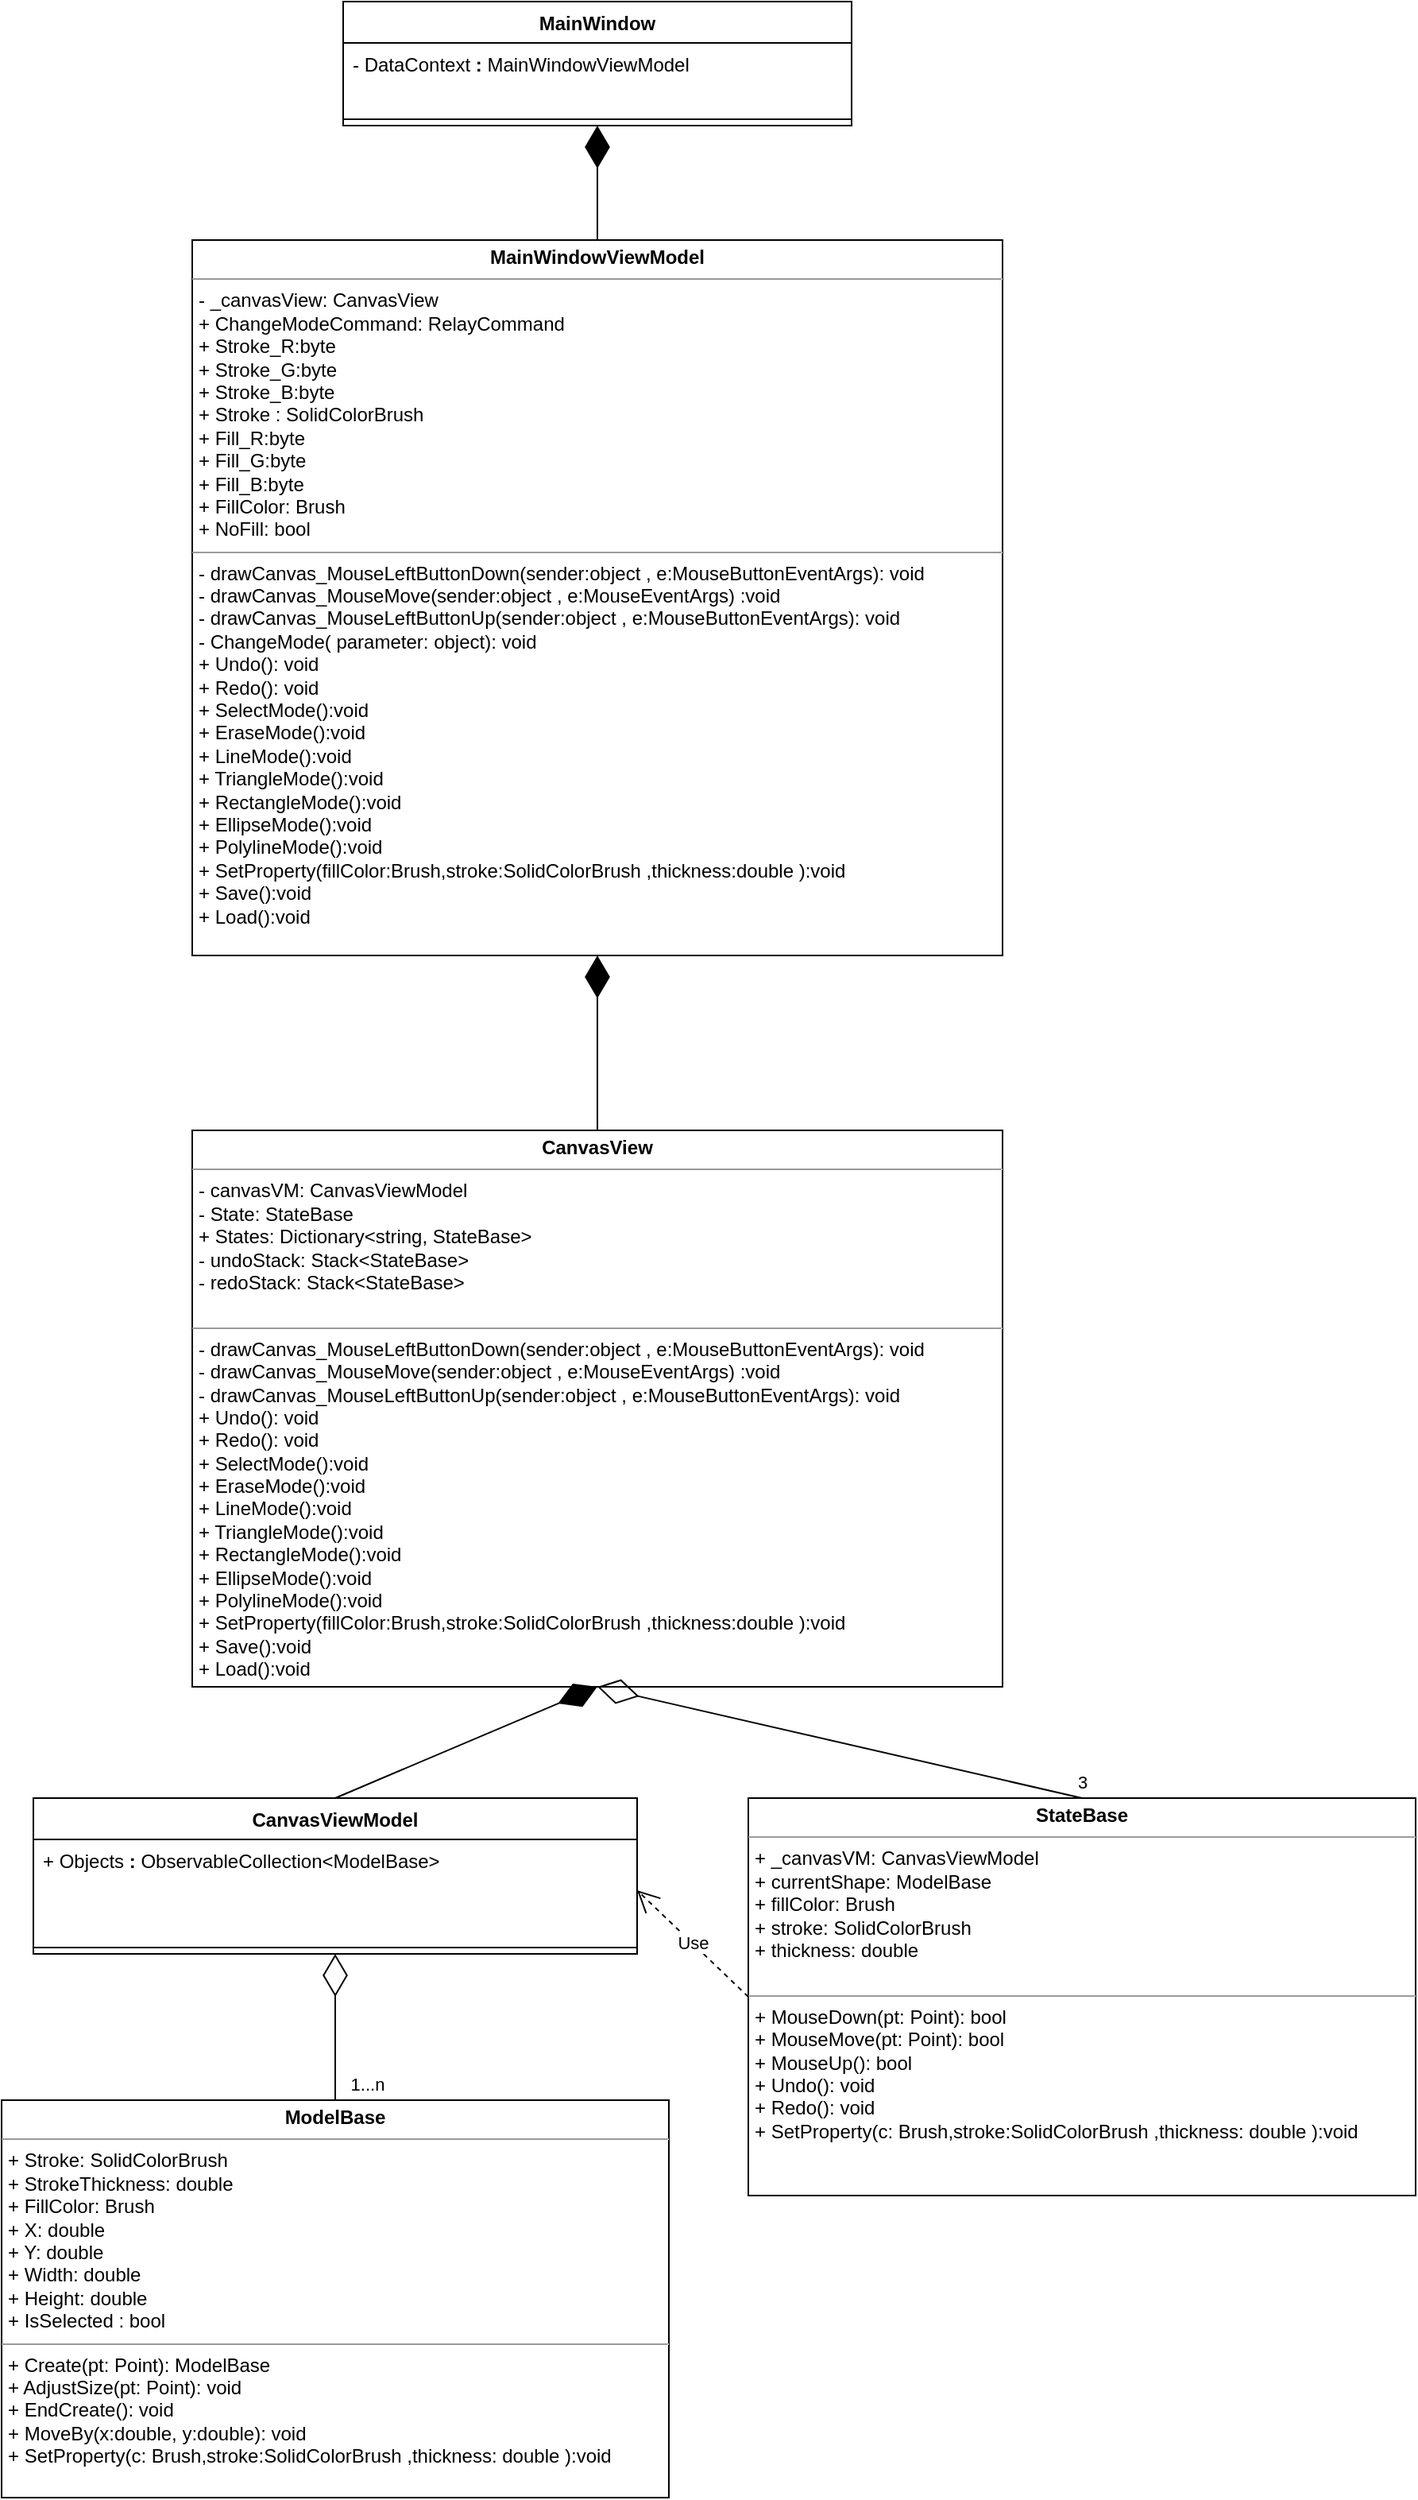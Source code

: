 <mxfile version="22.1.4" type="device">
  <diagram name="第 1 页" id="WGD8M9b6YHVLO_Klz18H">
    <mxGraphModel dx="1221" dy="1799" grid="1" gridSize="10" guides="1" tooltips="1" connect="1" arrows="1" fold="1" page="1" pageScale="1" pageWidth="827" pageHeight="1169" math="0" shadow="0">
      <root>
        <mxCell id="0" />
        <mxCell id="1" parent="0" />
        <mxCell id="73k-srvs3FJFmPNYiAuD-1" value="&lt;p style=&quot;margin:0px;margin-top:4px;text-align:center;&quot;&gt;&lt;b&gt;CanvasView&lt;/b&gt;&lt;br&gt;&lt;/p&gt;&lt;hr size=&quot;1&quot;&gt;&lt;p style=&quot;margin:0px;margin-left:4px;&quot;&gt;- canvasVM: CanvasViewModel&lt;/p&gt;&lt;p style=&quot;margin:0px;margin-left:4px;&quot;&gt;- State: StateBase&lt;br&gt;&lt;/p&gt;&lt;p style=&quot;margin:0px;margin-left:4px;&quot;&gt;+ States: Dictionary&amp;lt;string, StateBase&amp;gt;&lt;br&gt;&lt;/p&gt;&lt;p style=&quot;margin:0px;margin-left:4px;&quot;&gt;- undoStack: Stack&amp;lt;StateBase&amp;gt;&lt;br&gt;&lt;/p&gt;&lt;p style=&quot;margin:0px;margin-left:4px;&quot;&gt;- redoStack: Stack&amp;lt;StateBase&amp;gt;&lt;br&gt;&lt;/p&gt;&lt;p style=&quot;margin:0px;margin-left:4px;&quot;&gt;&lt;br&gt;&lt;/p&gt;&lt;hr size=&quot;1&quot;&gt;&lt;p style=&quot;margin:0px;margin-left:4px;&quot;&gt;-&amp;nbsp;drawCanvas_MouseLeftButtonDown(sender:object , e:MouseButtonEventArgs): void&lt;/p&gt;&lt;p style=&quot;margin:0px;margin-left:4px;&quot;&gt;-&amp;nbsp;drawCanvas_MouseMove(sender:object , e:MouseEventArgs) :void&lt;/p&gt;&lt;p style=&quot;margin:0px;margin-left:4px;&quot;&gt;-&amp;nbsp;drawCanvas_MouseLeftButtonUp(sender:object , e:MouseButtonEventArgs): void&lt;br&gt;&lt;/p&gt;&lt;p style=&quot;margin:0px;margin-left:4px;&quot;&gt;+ Undo(): void&lt;/p&gt;&lt;p style=&quot;margin:0px;margin-left:4px;&quot;&gt;+ Redo(): void&lt;br&gt;&lt;/p&gt;&lt;p style=&quot;margin:0px;margin-left:4px;&quot;&gt;+ SelectMode():void&lt;br&gt;&lt;/p&gt;&lt;p style=&quot;margin:0px;margin-left:4px;&quot;&gt;+ EraseMode():void&lt;br&gt;&lt;/p&gt;&lt;p style=&quot;margin:0px;margin-left:4px;&quot;&gt;+ LineMode():void&lt;/p&gt;&lt;p style=&quot;margin:0px;margin-left:4px;&quot;&gt;+ TriangleMode():void&lt;br&gt;&lt;/p&gt;&lt;p style=&quot;margin:0px;margin-left:4px;&quot;&gt;+ RectangleMode():void&lt;br&gt;&lt;/p&gt;&lt;p style=&quot;margin:0px;margin-left:4px;&quot;&gt;+ EllipseMode():void&lt;br&gt;&lt;/p&gt;&lt;p style=&quot;margin:0px;margin-left:4px;&quot;&gt;+ PolylineMode():void&lt;br&gt;&lt;/p&gt;&lt;p style=&quot;margin:0px;margin-left:4px;&quot;&gt;+ SetProperty(fillColor:Brush,stroke:SolidColorBrush&amp;nbsp;,thickness:double&amp;nbsp;):void&amp;nbsp;&lt;/p&gt;&lt;p style=&quot;margin:0px;margin-left:4px;&quot;&gt;+ Save():void&lt;/p&gt;&lt;p style=&quot;margin:0px;margin-left:4px;&quot;&gt;+ Load():void&lt;/p&gt;&lt;p style=&quot;margin:0px;margin-left:4px;&quot;&gt;&lt;br&gt;&lt;/p&gt;" style="verticalAlign=top;align=left;overflow=fill;fontSize=12;fontFamily=Helvetica;html=1;whiteSpace=wrap;" vertex="1" parent="1">
          <mxGeometry x="760" y="620" width="510" height="350" as="geometry" />
        </mxCell>
        <mxCell id="73k-srvs3FJFmPNYiAuD-2" value="&lt;p style=&quot;margin:0px;margin-top:4px;text-align:center;&quot;&gt;&lt;b&gt;MainWindowViewModel&lt;/b&gt;&lt;br&gt;&lt;/p&gt;&lt;hr size=&quot;1&quot;&gt;&lt;p style=&quot;margin:0px;margin-left:4px;&quot;&gt;- _canvasView: CanvasView&lt;/p&gt;&lt;p style=&quot;margin:0px;margin-left:4px;&quot;&gt;+ ChangeModeCommand: RelayCommand&lt;/p&gt;&lt;p style=&quot;margin:0px;margin-left:4px;&quot;&gt;+&amp;nbsp;Stroke_R:byte&lt;/p&gt;&lt;p style=&quot;margin:0px;margin-left:4px;&quot;&gt;+&amp;nbsp;Stroke_G:byte&lt;br&gt;&lt;/p&gt;&lt;p style=&quot;margin:0px;margin-left:4px;&quot;&gt;+&amp;nbsp;Stroke_B:byte&lt;br&gt;&lt;/p&gt;&lt;p style=&quot;margin:0px;margin-left:4px;&quot;&gt;+&amp;nbsp;Stroke :&amp;nbsp;SolidColorBrush&lt;/p&gt;&lt;p style=&quot;margin:0px;margin-left:4px;&quot;&gt;+&amp;nbsp;Fill_R:byte&lt;/p&gt;&lt;p style=&quot;margin:0px;margin-left:4px;&quot;&gt;+&amp;nbsp;Fill_G:byte&lt;br&gt;&lt;/p&gt;&lt;p style=&quot;margin:0px;margin-left:4px;&quot;&gt;+&amp;nbsp;Fill_B:byte&lt;br&gt;&lt;/p&gt;&lt;p style=&quot;margin:0px;margin-left:4px;&quot;&gt;+&amp;nbsp;FillColor: Brush&lt;/p&gt;&lt;p style=&quot;margin:0px;margin-left:4px;&quot;&gt;+&amp;nbsp;NoFill: bool&lt;/p&gt;&lt;hr size=&quot;1&quot;&gt;&lt;p style=&quot;margin:0px;margin-left:4px;&quot;&gt;-&amp;nbsp;drawCanvas_MouseLeftButtonDown(sender:object , e:MouseButtonEventArgs): void&lt;/p&gt;&lt;p style=&quot;margin:0px;margin-left:4px;&quot;&gt;-&amp;nbsp;drawCanvas_MouseMove(sender:object , e:MouseEventArgs) :void&lt;/p&gt;&lt;p style=&quot;margin:0px;margin-left:4px;&quot;&gt;-&amp;nbsp;drawCanvas_MouseLeftButtonUp(sender:object , e:MouseButtonEventArgs): void&lt;br&gt;&lt;/p&gt;&lt;p style=&quot;margin:0px;margin-left:4px;&quot;&gt;- ChangeMode( parameter: object): void&lt;br&gt;&lt;/p&gt;&lt;p style=&quot;margin:0px;margin-left:4px;&quot;&gt;+ Undo(): void&lt;/p&gt;&lt;p style=&quot;margin:0px;margin-left:4px;&quot;&gt;+ Redo(): void&lt;br&gt;&lt;/p&gt;&lt;p style=&quot;margin:0px;margin-left:4px;&quot;&gt;+ SelectMode():void&lt;br&gt;&lt;/p&gt;&lt;p style=&quot;margin:0px;margin-left:4px;&quot;&gt;+ EraseMode():void&lt;br&gt;&lt;/p&gt;&lt;p style=&quot;margin:0px;margin-left:4px;&quot;&gt;+ LineMode():void&lt;/p&gt;&lt;p style=&quot;margin:0px;margin-left:4px;&quot;&gt;+ TriangleMode():void&lt;br&gt;&lt;/p&gt;&lt;p style=&quot;margin:0px;margin-left:4px;&quot;&gt;+ RectangleMode():void&lt;br&gt;&lt;/p&gt;&lt;p style=&quot;margin:0px;margin-left:4px;&quot;&gt;+ EllipseMode():void&lt;br&gt;&lt;/p&gt;&lt;p style=&quot;margin:0px;margin-left:4px;&quot;&gt;+ PolylineMode():void&lt;br&gt;&lt;/p&gt;&lt;p style=&quot;margin:0px;margin-left:4px;&quot;&gt;+ SetProperty(fillColor:Brush,stroke:SolidColorBrush&amp;nbsp;,thickness:double&amp;nbsp;):void&amp;nbsp;&lt;/p&gt;&lt;p style=&quot;margin:0px;margin-left:4px;&quot;&gt;+ Save():void&lt;/p&gt;&lt;p style=&quot;margin:0px;margin-left:4px;&quot;&gt;+ Load():void&lt;/p&gt;&lt;p style=&quot;margin:0px;margin-left:4px;&quot;&gt;&lt;br&gt;&lt;/p&gt;" style="verticalAlign=top;align=left;overflow=fill;fontSize=12;fontFamily=Helvetica;html=1;whiteSpace=wrap;" vertex="1" parent="1">
          <mxGeometry x="760" y="60" width="510" height="450" as="geometry" />
        </mxCell>
        <mxCell id="73k-srvs3FJFmPNYiAuD-3" value="" style="endArrow=diamondThin;endFill=1;endSize=24;html=1;rounded=0;entryX=0.5;entryY=1;entryDx=0;entryDy=0;exitX=0.5;exitY=0;exitDx=0;exitDy=0;" edge="1" parent="1" source="73k-srvs3FJFmPNYiAuD-1" target="73k-srvs3FJFmPNYiAuD-2">
          <mxGeometry width="160" relative="1" as="geometry">
            <mxPoint x="710" y="620" as="sourcePoint" />
            <mxPoint x="870" y="620" as="targetPoint" />
          </mxGeometry>
        </mxCell>
        <mxCell id="73k-srvs3FJFmPNYiAuD-4" value="MainWindow" style="swimlane;fontStyle=1;align=center;verticalAlign=top;childLayout=stackLayout;horizontal=1;startSize=26;horizontalStack=0;resizeParent=1;resizeParentMax=0;resizeLast=0;collapsible=1;marginBottom=0;whiteSpace=wrap;html=1;" vertex="1" parent="1">
          <mxGeometry x="855" y="-90" width="320" height="78" as="geometry" />
        </mxCell>
        <mxCell id="73k-srvs3FJFmPNYiAuD-5" value="&lt;div style=&quot;text-align: center;&quot;&gt;&lt;span style=&quot;background-color: initial;&quot;&gt;-&amp;nbsp;DataContext &lt;b&gt;: &lt;/b&gt;MainWindowViewModel&lt;/span&gt;&lt;/div&gt;" style="text;strokeColor=none;fillColor=none;align=left;verticalAlign=top;spacingLeft=4;spacingRight=4;overflow=hidden;rotatable=0;points=[[0,0.5],[1,0.5]];portConstraint=eastwest;whiteSpace=wrap;html=1;" vertex="1" parent="73k-srvs3FJFmPNYiAuD-4">
          <mxGeometry y="26" width="320" height="44" as="geometry" />
        </mxCell>
        <mxCell id="73k-srvs3FJFmPNYiAuD-6" value="" style="line;strokeWidth=1;fillColor=none;align=left;verticalAlign=middle;spacingTop=-1;spacingLeft=3;spacingRight=3;rotatable=0;labelPosition=right;points=[];portConstraint=eastwest;strokeColor=inherit;" vertex="1" parent="73k-srvs3FJFmPNYiAuD-4">
          <mxGeometry y="70" width="320" height="8" as="geometry" />
        </mxCell>
        <mxCell id="73k-srvs3FJFmPNYiAuD-8" value="" style="endArrow=diamondThin;endFill=1;endSize=24;html=1;rounded=0;entryX=0.5;entryY=1;entryDx=0;entryDy=0;exitX=0.5;exitY=0;exitDx=0;exitDy=0;" edge="1" parent="1" source="73k-srvs3FJFmPNYiAuD-2" target="73k-srvs3FJFmPNYiAuD-4">
          <mxGeometry width="160" relative="1" as="geometry">
            <mxPoint x="980" y="220" as="sourcePoint" />
            <mxPoint x="1140" y="220" as="targetPoint" />
          </mxGeometry>
        </mxCell>
        <mxCell id="73k-srvs3FJFmPNYiAuD-9" value="CanvasViewModel" style="swimlane;fontStyle=1;align=center;verticalAlign=top;childLayout=stackLayout;horizontal=1;startSize=26;horizontalStack=0;resizeParent=1;resizeParentMax=0;resizeLast=0;collapsible=1;marginBottom=0;whiteSpace=wrap;html=1;" vertex="1" parent="1">
          <mxGeometry x="660" y="1040" width="380" height="98" as="geometry" />
        </mxCell>
        <mxCell id="73k-srvs3FJFmPNYiAuD-10" value="&lt;div style=&quot;text-align: center;&quot;&gt;+ Objects&amp;nbsp;&lt;b&gt;:&amp;nbsp;&lt;/b&gt;&lt;span style=&quot;background-color: initial;&quot;&gt;ObservableCollection&amp;lt;ModelBase&amp;gt;&lt;/span&gt;&lt;/div&gt;&lt;div style=&quot;text-align: center;&quot;&gt;&lt;span style=&quot;background-color: initial;&quot;&gt;&lt;b&gt;&amp;nbsp;&lt;/b&gt;&lt;/span&gt;&lt;/div&gt;" style="text;strokeColor=none;fillColor=none;align=left;verticalAlign=top;spacingLeft=4;spacingRight=4;overflow=hidden;rotatable=0;points=[[0,0.5],[1,0.5]];portConstraint=eastwest;whiteSpace=wrap;html=1;" vertex="1" parent="73k-srvs3FJFmPNYiAuD-9">
          <mxGeometry y="26" width="380" height="64" as="geometry" />
        </mxCell>
        <mxCell id="73k-srvs3FJFmPNYiAuD-11" value="" style="line;strokeWidth=1;fillColor=none;align=left;verticalAlign=middle;spacingTop=-1;spacingLeft=3;spacingRight=3;rotatable=0;labelPosition=right;points=[];portConstraint=eastwest;strokeColor=inherit;" vertex="1" parent="73k-srvs3FJFmPNYiAuD-9">
          <mxGeometry y="90" width="380" height="8" as="geometry" />
        </mxCell>
        <mxCell id="73k-srvs3FJFmPNYiAuD-13" value="" style="endArrow=diamondThin;endFill=1;endSize=24;html=1;rounded=0;entryX=0.5;entryY=1;entryDx=0;entryDy=0;exitX=0.5;exitY=0;exitDx=0;exitDy=0;" edge="1" parent="1" source="73k-srvs3FJFmPNYiAuD-9" target="73k-srvs3FJFmPNYiAuD-1">
          <mxGeometry width="160" relative="1" as="geometry">
            <mxPoint x="1000" y="1010" as="sourcePoint" />
            <mxPoint x="1160" y="1010" as="targetPoint" />
          </mxGeometry>
        </mxCell>
        <mxCell id="73k-srvs3FJFmPNYiAuD-14" value="&lt;p style=&quot;margin:0px;margin-top:4px;text-align:center;&quot;&gt;&lt;b&gt;StateBase&lt;/b&gt;&lt;/p&gt;&lt;hr size=&quot;1&quot;&gt;&lt;p style=&quot;margin:0px;margin-left:4px;&quot;&gt;+ _canvasVM: CanvasViewModel&lt;/p&gt;&lt;p style=&quot;margin:0px;margin-left:4px;&quot;&gt;+ currentShape: ModelBase&lt;br&gt;&lt;/p&gt;&lt;p style=&quot;margin:0px;margin-left:4px;&quot;&gt;+ fillColor: Brush&lt;br&gt;&lt;/p&gt;&lt;p style=&quot;margin:0px;margin-left:4px;&quot;&gt;+ stroke: SolidColorBrush&lt;br&gt;&lt;/p&gt;&lt;p style=&quot;margin:0px;margin-left:4px;&quot;&gt;+ thickness: double&lt;/p&gt;&lt;p style=&quot;margin:0px;margin-left:4px;&quot;&gt;&lt;br&gt;&lt;/p&gt;&lt;hr size=&quot;1&quot;&gt;&lt;p style=&quot;margin:0px;margin-left:4px;&quot;&gt;+ MouseDown(pt: Point): bool&lt;/p&gt;&lt;p style=&quot;margin:0px;margin-left:4px;&quot;&gt;+ MouseMove(pt: Point): bool&lt;br&gt;&lt;/p&gt;&lt;p style=&quot;margin:0px;margin-left:4px;&quot;&gt;+ MouseUp(): bool&lt;br&gt;&lt;/p&gt;&lt;p style=&quot;margin:0px;margin-left:4px;&quot;&gt;+ Undo(): void&lt;br&gt;&lt;/p&gt;&lt;p style=&quot;margin:0px;margin-left:4px;&quot;&gt;+ Redo(): void&lt;br&gt;&lt;/p&gt;&lt;p style=&quot;margin:0px;margin-left:4px;&quot;&gt;+&amp;nbsp;SetProperty(c: Brush,stroke:SolidColorBrush ,thickness: double ):void&lt;/p&gt;&lt;p style=&quot;margin:0px;margin-left:4px;&quot;&gt;&lt;br&gt;&lt;/p&gt;" style="verticalAlign=top;align=left;overflow=fill;fontSize=12;fontFamily=Helvetica;html=1;whiteSpace=wrap;" vertex="1" parent="1">
          <mxGeometry x="1110" y="1040" width="420" height="250" as="geometry" />
        </mxCell>
        <mxCell id="73k-srvs3FJFmPNYiAuD-15" value="" style="endArrow=diamondThin;endFill=0;endSize=24;html=1;rounded=0;entryX=0.5;entryY=1;entryDx=0;entryDy=0;exitX=0.5;exitY=0;exitDx=0;exitDy=0;" edge="1" parent="1" source="73k-srvs3FJFmPNYiAuD-14" target="73k-srvs3FJFmPNYiAuD-1">
          <mxGeometry width="160" relative="1" as="geometry">
            <mxPoint x="1110" y="1010" as="sourcePoint" />
            <mxPoint x="1270" y="1010" as="targetPoint" />
          </mxGeometry>
        </mxCell>
        <mxCell id="73k-srvs3FJFmPNYiAuD-20" value="3" style="edgeLabel;html=1;align=center;verticalAlign=middle;resizable=0;points=[];" vertex="1" connectable="0" parent="73k-srvs3FJFmPNYiAuD-15">
          <mxGeometry x="-0.445" y="3" relative="1" as="geometry">
            <mxPoint x="85" y="6" as="offset" />
          </mxGeometry>
        </mxCell>
        <mxCell id="73k-srvs3FJFmPNYiAuD-16" value="&lt;p style=&quot;margin:0px;margin-top:4px;text-align:center;&quot;&gt;&lt;b&gt;ModelBase&lt;/b&gt;&lt;/p&gt;&lt;hr size=&quot;1&quot;&gt;&lt;p style=&quot;margin:0px;margin-left:4px;&quot;&gt;+ Stroke: SolidColorBrush&lt;/p&gt;&lt;p style=&quot;margin:0px;margin-left:4px;&quot;&gt;+ StrokeThickness: double&lt;br&gt;&lt;/p&gt;&lt;p style=&quot;margin:0px;margin-left:4px;&quot;&gt;+ FillColor: Brush&lt;br&gt;&lt;/p&gt;&lt;p style=&quot;margin:0px;margin-left:4px;&quot;&gt;+ X: double&lt;/p&gt;&lt;p style=&quot;margin:0px;margin-left:4px;&quot;&gt;+ Y: double&lt;br&gt;&lt;/p&gt;&lt;p style=&quot;margin:0px;margin-left:4px;&quot;&gt;+ Width: double&lt;br&gt;&lt;/p&gt;&lt;p style=&quot;margin:0px;margin-left:4px;&quot;&gt;+ Height: double&lt;br&gt;&lt;/p&gt;&lt;p style=&quot;margin:0px;margin-left:4px;&quot;&gt;+&amp;nbsp;IsSelected : bool&lt;/p&gt;&lt;hr size=&quot;1&quot;&gt;&lt;p style=&quot;margin:0px;margin-left:4px;&quot;&gt;+ Create(pt: Point): ModelBase&lt;/p&gt;&lt;p style=&quot;margin:0px;margin-left:4px;&quot;&gt;+ AdjustSize(pt: Point): void&lt;br&gt;&lt;/p&gt;&lt;p style=&quot;margin:0px;margin-left:4px;&quot;&gt;+ EndCreate(): void&lt;br&gt;&lt;/p&gt;&lt;p style=&quot;margin:0px;margin-left:4px;&quot;&gt;+ MoveBy(x:double, y:double): void&lt;br&gt;&lt;/p&gt;&lt;p style=&quot;margin:0px;margin-left:4px;&quot;&gt;+&amp;nbsp;SetProperty(c: Brush,stroke:SolidColorBrush ,thickness: double ):void&lt;/p&gt;&lt;p style=&quot;margin:0px;margin-left:4px;&quot;&gt;&lt;br&gt;&lt;/p&gt;" style="verticalAlign=top;align=left;overflow=fill;fontSize=12;fontFamily=Helvetica;html=1;whiteSpace=wrap;" vertex="1" parent="1">
          <mxGeometry x="640" y="1230" width="420" height="250" as="geometry" />
        </mxCell>
        <mxCell id="73k-srvs3FJFmPNYiAuD-17" value="" style="endArrow=diamondThin;endFill=0;endSize=24;html=1;rounded=0;entryX=0.5;entryY=1;entryDx=0;entryDy=0;exitX=0.5;exitY=0;exitDx=0;exitDy=0;" edge="1" parent="1" source="73k-srvs3FJFmPNYiAuD-16" target="73k-srvs3FJFmPNYiAuD-9">
          <mxGeometry width="160" relative="1" as="geometry">
            <mxPoint x="750" y="1230" as="sourcePoint" />
            <mxPoint x="910" y="1230" as="targetPoint" />
          </mxGeometry>
        </mxCell>
        <mxCell id="73k-srvs3FJFmPNYiAuD-19" value="1...n" style="edgeLabel;html=1;align=center;verticalAlign=middle;resizable=0;points=[];" vertex="1" connectable="0" parent="73k-srvs3FJFmPNYiAuD-17">
          <mxGeometry x="-0.581" relative="1" as="geometry">
            <mxPoint x="20" y="9" as="offset" />
          </mxGeometry>
        </mxCell>
        <mxCell id="73k-srvs3FJFmPNYiAuD-21" value="Use" style="endArrow=open;endSize=12;dashed=1;html=1;rounded=0;exitX=0;exitY=0.5;exitDx=0;exitDy=0;entryX=1;entryY=0.5;entryDx=0;entryDy=0;" edge="1" parent="1" source="73k-srvs3FJFmPNYiAuD-14" target="73k-srvs3FJFmPNYiAuD-10">
          <mxGeometry width="160" relative="1" as="geometry">
            <mxPoint x="1030" y="1210" as="sourcePoint" />
            <mxPoint x="1050" y="1090" as="targetPoint" />
          </mxGeometry>
        </mxCell>
      </root>
    </mxGraphModel>
  </diagram>
</mxfile>
